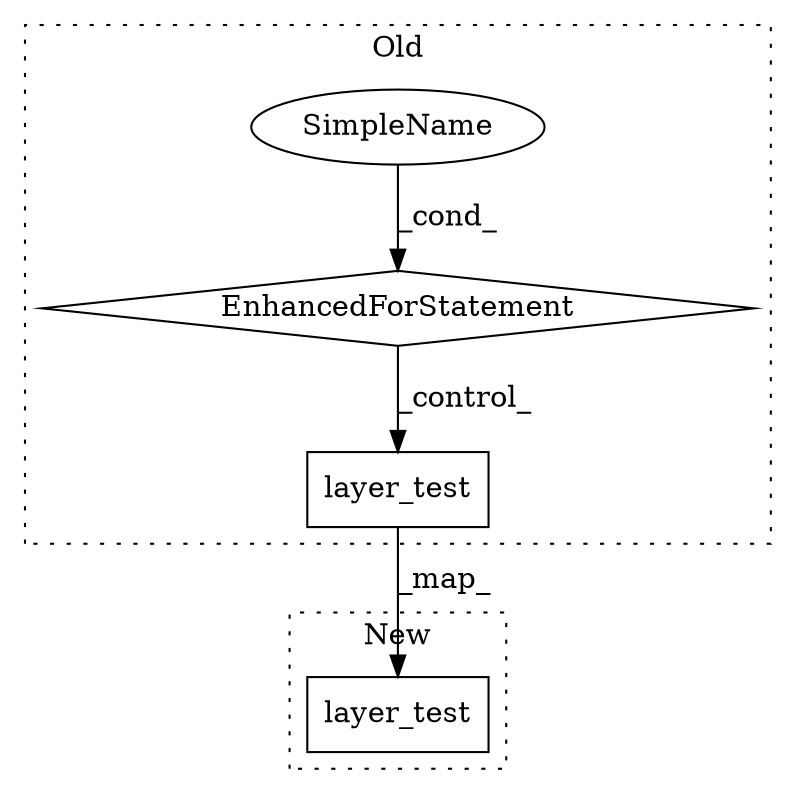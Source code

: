 digraph G {
subgraph cluster0 {
1 [label="layer_test" a="32" s="5971,6350" l="11,1" shape="box"];
3 [label="EnhancedForStatement" a="70" s="5203,5316" l="53,2" shape="diamond"];
4 [label="SimpleName" a="42" s="5276" l="10" shape="ellipse"];
label = "Old";
style="dotted";
}
subgraph cluster1 {
2 [label="layer_test" a="32" s="5818,6191" l="11,1" shape="box"];
label = "New";
style="dotted";
}
1 -> 2 [label="_map_"];
3 -> 1 [label="_control_"];
4 -> 3 [label="_cond_"];
}